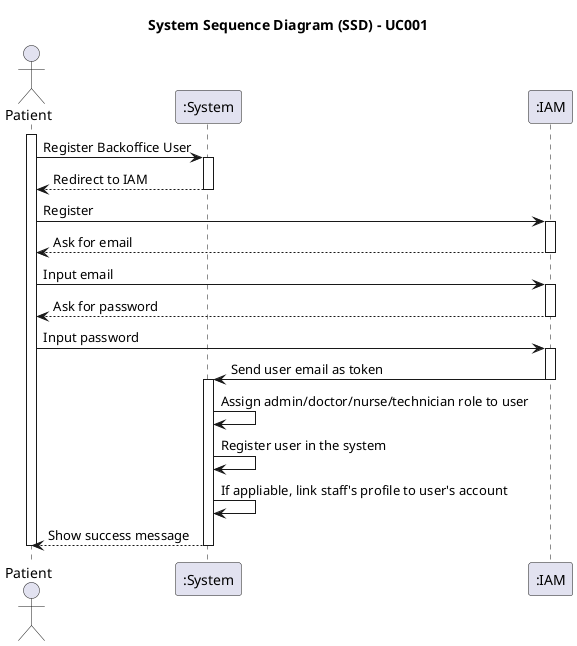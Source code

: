 @startuml uc001-system-sequence-diagram

title System Sequence Diagram (SSD) - UC001
actor Patient as Patient
participant ":System" as System
participant ":IAM" as IAM

activate Patient

    Patient -> System: Register Backoffice User

    activate System

        System --> Patient: Redirect to IAM

    deactivate System

    Patient -> IAM: Register

    activate IAM

        IAM --> Patient: Ask for email

    deactivate IAM

    Patient -> IAM: Input email

    activate IAM

        IAM --> Patient: Ask for password

    deactivate IAM

    Patient -> IAM: Input password

    activate IAM

        IAM -> System: Send user email as token

    deactivate IAM

    activate System

        System -> System: Assign admin/doctor/nurse/technician role to user

        System -> System: Register user in the system

        System -> System: If appliable, link staff's profile to user's account

        System --> Patient: Show success message

    deactivate System

deactivate Patient

@enduml